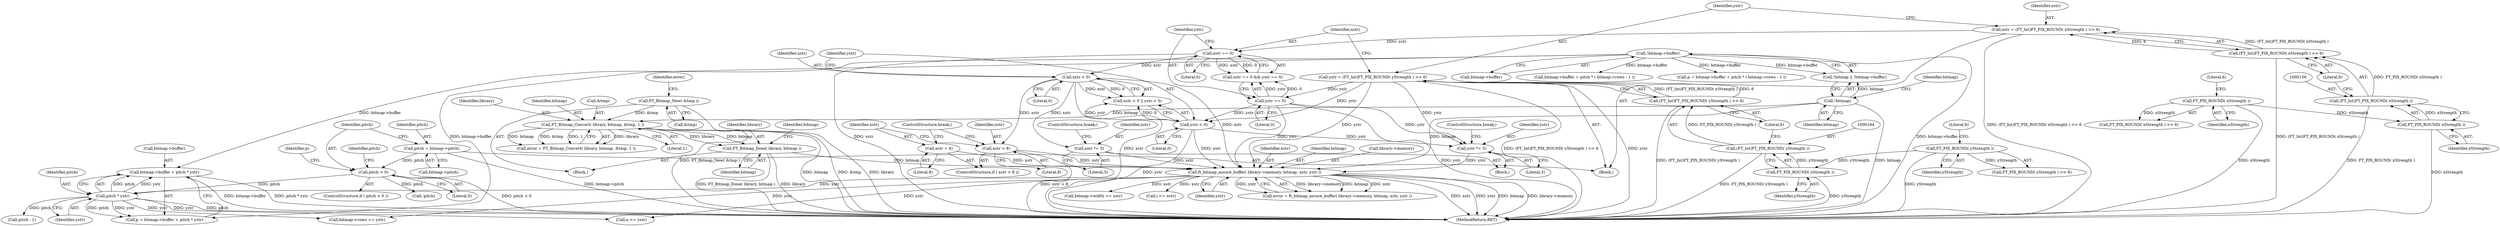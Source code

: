 digraph "0_savannah_b3500af717010137046ec4076d1e1c0641e33727_1@pointer" {
"1000268" [label="(Call,bitmap->buffer + pitch * ystr)"];
"1000128" [label="(Call,!bitmap->buffer)"];
"1000272" [label="(Call,pitch * ystr)"];
"1000263" [label="(Call,pitch > 0)"];
"1000257" [label="(Call,pitch = bitmap->pitch)"];
"1000246" [label="(Call,ft_bitmap_assure_buffer( library->memory, bitmap, xstr, ystr ))"];
"1000214" [label="(Call,FT_Bitmap_Done( library, bitmap ))"];
"1000204" [label="(Call,FT_Bitmap_Convert( library, bitmap, &tmp, 1 ))"];
"1000126" [label="(Call,!bitmap)"];
"1000199" [label="(Call,FT_Bitmap_New( &tmp ))"];
"1000181" [label="(Call,xstr < 0)"];
"1000170" [label="(Call,xstr == 0)"];
"1000152" [label="(Call,xstr = (FT_Int)FT_PIX_ROUND( xStrength ) >> 6)"];
"1000154" [label="(Call,(FT_Int)FT_PIX_ROUND( xStrength ) >> 6)"];
"1000155" [label="(Call,(FT_Int)FT_PIX_ROUND( xStrength ))"];
"1000157" [label="(Call,FT_PIX_ROUND( xStrength ))"];
"1000139" [label="(Call,FT_PIX_ROUND( xStrength ))"];
"1000224" [label="(Call,xstr > 8)"];
"1000232" [label="(Call,xstr *= 3)"];
"1000227" [label="(Call,xstr = 8)"];
"1000184" [label="(Call,ystr < 0)"];
"1000160" [label="(Call,ystr = (FT_Int)FT_PIX_ROUND( yStrength ) >> 6)"];
"1000162" [label="(Call,(FT_Int)FT_PIX_ROUND( yStrength ) >> 6)"];
"1000163" [label="(Call,(FT_Int)FT_PIX_ROUND( yStrength ))"];
"1000165" [label="(Call,FT_PIX_ROUND( yStrength ))"];
"1000145" [label="(Call,FT_PIX_ROUND( yStrength ))"];
"1000173" [label="(Call,ystr == 0)"];
"1000237" [label="(Call,ystr *= 3)"];
"1000251" [label="(Identifier,xstr)"];
"1000230" [label="(ControlStructure,break;)"];
"1000184" [label="(Call,ystr < 0)"];
"1000171" [label="(Identifier,xstr)"];
"1000127" [label="(Identifier,bitmap)"];
"1000232" [label="(Call,xstr *= 3)"];
"1000141" [label="(Literal,6)"];
"1000267" [label="(Identifier,p)"];
"1000206" [label="(Identifier,bitmap)"];
"1000186" [label="(Literal,0)"];
"1000274" [label="(Identifier,ystr)"];
"1000258" [label="(Identifier,pitch)"];
"1000125" [label="(Call,!bitmap || !bitmap->buffer)"];
"1000252" [label="(Identifier,ystr)"];
"1000199" [label="(Call,FT_Bitmap_New( &tmp ))"];
"1000202" [label="(Call,error = FT_Bitmap_Convert( library, bitmap, &tmp, 1 ))"];
"1000214" [label="(Call,FT_Bitmap_Done( library, bitmap ))"];
"1000130" [label="(Identifier,bitmap)"];
"1000486" [label="(Call,bitmap->rows += ystr)"];
"1000172" [label="(Literal,0)"];
"1000309" [label="(Call,pitch - 1)"];
"1000229" [label="(Literal,8)"];
"1000209" [label="(Literal,1)"];
"1000145" [label="(Call,FT_PIX_ROUND( yStrength ))"];
"1000167" [label="(Literal,6)"];
"1000266" [label="(Call,p = bitmap->buffer + pitch * ystr)"];
"1000215" [label="(Identifier,library)"];
"1000234" [label="(Literal,3)"];
"1000144" [label="(Call,FT_PIX_ROUND( yStrength ) >> 6)"];
"1000263" [label="(Call,pitch > 0)"];
"1000194" [label="(Block,)"];
"1000239" [label="(Literal,3)"];
"1000155" [label="(Call,(FT_Int)FT_PIX_ROUND( xStrength ))"];
"1000161" [label="(Identifier,ystr)"];
"1000126" [label="(Call,!bitmap)"];
"1000197" [label="(Block,)"];
"1000159" [label="(Literal,6)"];
"1000265" [label="(Literal,0)"];
"1000204" [label="(Call,FT_Bitmap_Convert( library, bitmap, &tmp, 1 ))"];
"1000219" [label="(Identifier,bitmap)"];
"1000162" [label="(Call,(FT_Int)FT_PIX_ROUND( yStrength ) >> 6)"];
"1000165" [label="(Call,FT_PIX_ROUND( yStrength ))"];
"1000226" [label="(Literal,8)"];
"1000154" [label="(Call,(FT_Int)FT_PIX_ROUND( xStrength ) >> 6)"];
"1000152" [label="(Call,xstr = (FT_Int)FT_PIX_ROUND( xStrength ) >> 6)"];
"1000278" [label="(Identifier,pitch)"];
"1000269" [label="(Call,bitmap->buffer)"];
"1000240" [label="(ControlStructure,break;)"];
"1000153" [label="(Identifier,xstr)"];
"1000146" [label="(Identifier,yStrength)"];
"1000160" [label="(Call,ystr = (FT_Int)FT_PIX_ROUND( yStrength ) >> 6)"];
"1000224" [label="(Call,xstr > 8)"];
"1000185" [label="(Identifier,ystr)"];
"1000112" [label="(Block,)"];
"1000181" [label="(Call,xstr < 0)"];
"1000129" [label="(Call,bitmap->buffer)"];
"1000228" [label="(Identifier,xstr)"];
"1000244" [label="(Call,error = ft_bitmap_assure_buffer( library->memory, bitmap, xstr, ystr ))"];
"1000225" [label="(Identifier,xstr)"];
"1000233" [label="(Identifier,xstr)"];
"1000183" [label="(Literal,0)"];
"1000207" [label="(Call,&tmp)"];
"1000493" [label="(MethodReturn,RET)"];
"1000283" [label="(Call,bitmap->buffer + pitch * ( bitmap->rows - 1 ))"];
"1000169" [label="(Call,xstr == 0 && ystr == 0)"];
"1000158" [label="(Identifier,xStrength)"];
"1000166" [label="(Identifier,yStrength)"];
"1000235" [label="(ControlStructure,break;)"];
"1000147" [label="(Literal,6)"];
"1000272" [label="(Call,pitch * ystr)"];
"1000268" [label="(Call,bitmap->buffer + pitch * ystr)"];
"1000238" [label="(Identifier,ystr)"];
"1000246" [label="(Call,ft_bitmap_assure_buffer( library->memory, bitmap, xstr, ystr ))"];
"1000262" [label="(ControlStructure,if ( pitch > 0 ))"];
"1000157" [label="(Call,FT_PIX_ROUND( xStrength ))"];
"1000481" [label="(Call,bitmap->width += xstr)"];
"1000139" [label="(Call,FT_PIX_ROUND( xStrength ))"];
"1000175" [label="(Literal,0)"];
"1000259" [label="(Call,bitmap->pitch)"];
"1000257" [label="(Call,pitch = bitmap->pitch)"];
"1000250" [label="(Identifier,bitmap)"];
"1000328" [label="(Call,i <= xstr)"];
"1000200" [label="(Call,&tmp)"];
"1000273" [label="(Identifier,pitch)"];
"1000279" [label="(Call,-pitch)"];
"1000237" [label="(Call,ystr *= 3)"];
"1000163" [label="(Call,(FT_Int)FT_PIX_ROUND( yStrength ))"];
"1000264" [label="(Identifier,pitch)"];
"1000281" [label="(Call,p = bitmap->buffer + pitch * ( bitmap->rows - 1 ))"];
"1000223" [label="(ControlStructure,if ( xstr > 8 ))"];
"1000138" [label="(Call,FT_PIX_ROUND( xStrength ) >> 6)"];
"1000227" [label="(Call,xstr = 8)"];
"1000180" [label="(Call,xstr < 0 || ystr < 0)"];
"1000216" [label="(Identifier,bitmap)"];
"1000140" [label="(Identifier,xStrength)"];
"1000205" [label="(Identifier,library)"];
"1000444" [label="(Call,x <= ystr)"];
"1000203" [label="(Identifier,error)"];
"1000170" [label="(Call,xstr == 0)"];
"1000174" [label="(Identifier,ystr)"];
"1000247" [label="(Call,library->memory)"];
"1000173" [label="(Call,ystr == 0)"];
"1000128" [label="(Call,!bitmap->buffer)"];
"1000182" [label="(Identifier,xstr)"];
"1000268" -> "1000266"  [label="AST: "];
"1000268" -> "1000272"  [label="CFG: "];
"1000269" -> "1000268"  [label="AST: "];
"1000272" -> "1000268"  [label="AST: "];
"1000266" -> "1000268"  [label="CFG: "];
"1000268" -> "1000493"  [label="DDG: bitmap->buffer"];
"1000268" -> "1000493"  [label="DDG: pitch * ystr"];
"1000128" -> "1000268"  [label="DDG: bitmap->buffer"];
"1000272" -> "1000268"  [label="DDG: pitch"];
"1000272" -> "1000268"  [label="DDG: ystr"];
"1000128" -> "1000125"  [label="AST: "];
"1000128" -> "1000129"  [label="CFG: "];
"1000129" -> "1000128"  [label="AST: "];
"1000125" -> "1000128"  [label="CFG: "];
"1000128" -> "1000493"  [label="DDG: bitmap->buffer"];
"1000128" -> "1000125"  [label="DDG: bitmap->buffer"];
"1000128" -> "1000266"  [label="DDG: bitmap->buffer"];
"1000128" -> "1000281"  [label="DDG: bitmap->buffer"];
"1000128" -> "1000283"  [label="DDG: bitmap->buffer"];
"1000272" -> "1000274"  [label="CFG: "];
"1000273" -> "1000272"  [label="AST: "];
"1000274" -> "1000272"  [label="AST: "];
"1000272" -> "1000493"  [label="DDG: pitch"];
"1000272" -> "1000266"  [label="DDG: pitch"];
"1000272" -> "1000266"  [label="DDG: ystr"];
"1000263" -> "1000272"  [label="DDG: pitch"];
"1000246" -> "1000272"  [label="DDG: ystr"];
"1000272" -> "1000309"  [label="DDG: pitch"];
"1000272" -> "1000444"  [label="DDG: ystr"];
"1000272" -> "1000486"  [label="DDG: ystr"];
"1000263" -> "1000262"  [label="AST: "];
"1000263" -> "1000265"  [label="CFG: "];
"1000264" -> "1000263"  [label="AST: "];
"1000265" -> "1000263"  [label="AST: "];
"1000267" -> "1000263"  [label="CFG: "];
"1000278" -> "1000263"  [label="CFG: "];
"1000263" -> "1000493"  [label="DDG: pitch > 0"];
"1000257" -> "1000263"  [label="DDG: pitch"];
"1000263" -> "1000279"  [label="DDG: pitch"];
"1000257" -> "1000112"  [label="AST: "];
"1000257" -> "1000259"  [label="CFG: "];
"1000258" -> "1000257"  [label="AST: "];
"1000259" -> "1000257"  [label="AST: "];
"1000264" -> "1000257"  [label="CFG: "];
"1000257" -> "1000493"  [label="DDG: bitmap->pitch"];
"1000246" -> "1000244"  [label="AST: "];
"1000246" -> "1000252"  [label="CFG: "];
"1000247" -> "1000246"  [label="AST: "];
"1000250" -> "1000246"  [label="AST: "];
"1000251" -> "1000246"  [label="AST: "];
"1000252" -> "1000246"  [label="AST: "];
"1000244" -> "1000246"  [label="CFG: "];
"1000246" -> "1000493"  [label="DDG: xstr"];
"1000246" -> "1000493"  [label="DDG: ystr"];
"1000246" -> "1000493"  [label="DDG: bitmap"];
"1000246" -> "1000493"  [label="DDG: library->memory"];
"1000246" -> "1000244"  [label="DDG: library->memory"];
"1000246" -> "1000244"  [label="DDG: bitmap"];
"1000246" -> "1000244"  [label="DDG: xstr"];
"1000246" -> "1000244"  [label="DDG: ystr"];
"1000214" -> "1000246"  [label="DDG: bitmap"];
"1000126" -> "1000246"  [label="DDG: bitmap"];
"1000181" -> "1000246"  [label="DDG: xstr"];
"1000224" -> "1000246"  [label="DDG: xstr"];
"1000232" -> "1000246"  [label="DDG: xstr"];
"1000227" -> "1000246"  [label="DDG: xstr"];
"1000184" -> "1000246"  [label="DDG: ystr"];
"1000237" -> "1000246"  [label="DDG: ystr"];
"1000160" -> "1000246"  [label="DDG: ystr"];
"1000173" -> "1000246"  [label="DDG: ystr"];
"1000246" -> "1000328"  [label="DDG: xstr"];
"1000246" -> "1000444"  [label="DDG: ystr"];
"1000246" -> "1000481"  [label="DDG: xstr"];
"1000246" -> "1000486"  [label="DDG: ystr"];
"1000214" -> "1000197"  [label="AST: "];
"1000214" -> "1000216"  [label="CFG: "];
"1000215" -> "1000214"  [label="AST: "];
"1000216" -> "1000214"  [label="AST: "];
"1000219" -> "1000214"  [label="CFG: "];
"1000214" -> "1000493"  [label="DDG: FT_Bitmap_Done( library, bitmap )"];
"1000214" -> "1000493"  [label="DDG: library"];
"1000204" -> "1000214"  [label="DDG: library"];
"1000204" -> "1000214"  [label="DDG: bitmap"];
"1000204" -> "1000202"  [label="AST: "];
"1000204" -> "1000209"  [label="CFG: "];
"1000205" -> "1000204"  [label="AST: "];
"1000206" -> "1000204"  [label="AST: "];
"1000207" -> "1000204"  [label="AST: "];
"1000209" -> "1000204"  [label="AST: "];
"1000202" -> "1000204"  [label="CFG: "];
"1000204" -> "1000493"  [label="DDG: bitmap"];
"1000204" -> "1000493"  [label="DDG: &tmp"];
"1000204" -> "1000493"  [label="DDG: library"];
"1000204" -> "1000202"  [label="DDG: library"];
"1000204" -> "1000202"  [label="DDG: bitmap"];
"1000204" -> "1000202"  [label="DDG: &tmp"];
"1000204" -> "1000202"  [label="DDG: 1"];
"1000126" -> "1000204"  [label="DDG: bitmap"];
"1000199" -> "1000204"  [label="DDG: &tmp"];
"1000126" -> "1000125"  [label="AST: "];
"1000126" -> "1000127"  [label="CFG: "];
"1000127" -> "1000126"  [label="AST: "];
"1000130" -> "1000126"  [label="CFG: "];
"1000125" -> "1000126"  [label="CFG: "];
"1000126" -> "1000493"  [label="DDG: bitmap"];
"1000126" -> "1000125"  [label="DDG: bitmap"];
"1000199" -> "1000197"  [label="AST: "];
"1000199" -> "1000200"  [label="CFG: "];
"1000200" -> "1000199"  [label="AST: "];
"1000203" -> "1000199"  [label="CFG: "];
"1000199" -> "1000493"  [label="DDG: FT_Bitmap_New( &tmp )"];
"1000181" -> "1000180"  [label="AST: "];
"1000181" -> "1000183"  [label="CFG: "];
"1000182" -> "1000181"  [label="AST: "];
"1000183" -> "1000181"  [label="AST: "];
"1000185" -> "1000181"  [label="CFG: "];
"1000180" -> "1000181"  [label="CFG: "];
"1000181" -> "1000493"  [label="DDG: xstr"];
"1000181" -> "1000180"  [label="DDG: xstr"];
"1000181" -> "1000180"  [label="DDG: 0"];
"1000170" -> "1000181"  [label="DDG: xstr"];
"1000181" -> "1000224"  [label="DDG: xstr"];
"1000181" -> "1000232"  [label="DDG: xstr"];
"1000170" -> "1000169"  [label="AST: "];
"1000170" -> "1000172"  [label="CFG: "];
"1000171" -> "1000170"  [label="AST: "];
"1000172" -> "1000170"  [label="AST: "];
"1000174" -> "1000170"  [label="CFG: "];
"1000169" -> "1000170"  [label="CFG: "];
"1000170" -> "1000493"  [label="DDG: xstr"];
"1000170" -> "1000169"  [label="DDG: xstr"];
"1000170" -> "1000169"  [label="DDG: 0"];
"1000152" -> "1000170"  [label="DDG: xstr"];
"1000152" -> "1000112"  [label="AST: "];
"1000152" -> "1000154"  [label="CFG: "];
"1000153" -> "1000152"  [label="AST: "];
"1000154" -> "1000152"  [label="AST: "];
"1000161" -> "1000152"  [label="CFG: "];
"1000152" -> "1000493"  [label="DDG: (FT_Int)FT_PIX_ROUND( xStrength ) >> 6"];
"1000154" -> "1000152"  [label="DDG: (FT_Int)FT_PIX_ROUND( xStrength )"];
"1000154" -> "1000152"  [label="DDG: 6"];
"1000154" -> "1000159"  [label="CFG: "];
"1000155" -> "1000154"  [label="AST: "];
"1000159" -> "1000154"  [label="AST: "];
"1000154" -> "1000493"  [label="DDG: (FT_Int)FT_PIX_ROUND( xStrength )"];
"1000155" -> "1000154"  [label="DDG: FT_PIX_ROUND( xStrength )"];
"1000155" -> "1000157"  [label="CFG: "];
"1000156" -> "1000155"  [label="AST: "];
"1000157" -> "1000155"  [label="AST: "];
"1000159" -> "1000155"  [label="CFG: "];
"1000155" -> "1000493"  [label="DDG: FT_PIX_ROUND( xStrength )"];
"1000157" -> "1000155"  [label="DDG: xStrength"];
"1000157" -> "1000158"  [label="CFG: "];
"1000158" -> "1000157"  [label="AST: "];
"1000157" -> "1000493"  [label="DDG: xStrength"];
"1000139" -> "1000157"  [label="DDG: xStrength"];
"1000139" -> "1000138"  [label="AST: "];
"1000139" -> "1000140"  [label="CFG: "];
"1000140" -> "1000139"  [label="AST: "];
"1000141" -> "1000139"  [label="CFG: "];
"1000139" -> "1000493"  [label="DDG: xStrength"];
"1000139" -> "1000138"  [label="DDG: xStrength"];
"1000224" -> "1000223"  [label="AST: "];
"1000224" -> "1000226"  [label="CFG: "];
"1000225" -> "1000224"  [label="AST: "];
"1000226" -> "1000224"  [label="AST: "];
"1000228" -> "1000224"  [label="CFG: "];
"1000230" -> "1000224"  [label="CFG: "];
"1000224" -> "1000493"  [label="DDG: xstr > 8"];
"1000232" -> "1000194"  [label="AST: "];
"1000232" -> "1000234"  [label="CFG: "];
"1000233" -> "1000232"  [label="AST: "];
"1000234" -> "1000232"  [label="AST: "];
"1000235" -> "1000232"  [label="CFG: "];
"1000227" -> "1000223"  [label="AST: "];
"1000227" -> "1000229"  [label="CFG: "];
"1000228" -> "1000227"  [label="AST: "];
"1000229" -> "1000227"  [label="AST: "];
"1000230" -> "1000227"  [label="CFG: "];
"1000184" -> "1000180"  [label="AST: "];
"1000184" -> "1000186"  [label="CFG: "];
"1000185" -> "1000184"  [label="AST: "];
"1000186" -> "1000184"  [label="AST: "];
"1000180" -> "1000184"  [label="CFG: "];
"1000184" -> "1000493"  [label="DDG: ystr"];
"1000184" -> "1000180"  [label="DDG: ystr"];
"1000184" -> "1000180"  [label="DDG: 0"];
"1000160" -> "1000184"  [label="DDG: ystr"];
"1000173" -> "1000184"  [label="DDG: ystr"];
"1000184" -> "1000237"  [label="DDG: ystr"];
"1000160" -> "1000112"  [label="AST: "];
"1000160" -> "1000162"  [label="CFG: "];
"1000161" -> "1000160"  [label="AST: "];
"1000162" -> "1000160"  [label="AST: "];
"1000171" -> "1000160"  [label="CFG: "];
"1000160" -> "1000493"  [label="DDG: (FT_Int)FT_PIX_ROUND( yStrength ) >> 6"];
"1000160" -> "1000493"  [label="DDG: ystr"];
"1000162" -> "1000160"  [label="DDG: (FT_Int)FT_PIX_ROUND( yStrength )"];
"1000162" -> "1000160"  [label="DDG: 6"];
"1000160" -> "1000173"  [label="DDG: ystr"];
"1000160" -> "1000237"  [label="DDG: ystr"];
"1000162" -> "1000167"  [label="CFG: "];
"1000163" -> "1000162"  [label="AST: "];
"1000167" -> "1000162"  [label="AST: "];
"1000162" -> "1000493"  [label="DDG: (FT_Int)FT_PIX_ROUND( yStrength )"];
"1000163" -> "1000162"  [label="DDG: FT_PIX_ROUND( yStrength )"];
"1000163" -> "1000165"  [label="CFG: "];
"1000164" -> "1000163"  [label="AST: "];
"1000165" -> "1000163"  [label="AST: "];
"1000167" -> "1000163"  [label="CFG: "];
"1000163" -> "1000493"  [label="DDG: FT_PIX_ROUND( yStrength )"];
"1000165" -> "1000163"  [label="DDG: yStrength"];
"1000165" -> "1000166"  [label="CFG: "];
"1000166" -> "1000165"  [label="AST: "];
"1000165" -> "1000493"  [label="DDG: yStrength"];
"1000145" -> "1000165"  [label="DDG: yStrength"];
"1000145" -> "1000144"  [label="AST: "];
"1000145" -> "1000146"  [label="CFG: "];
"1000146" -> "1000145"  [label="AST: "];
"1000147" -> "1000145"  [label="CFG: "];
"1000145" -> "1000493"  [label="DDG: yStrength"];
"1000145" -> "1000144"  [label="DDG: yStrength"];
"1000173" -> "1000169"  [label="AST: "];
"1000173" -> "1000175"  [label="CFG: "];
"1000174" -> "1000173"  [label="AST: "];
"1000175" -> "1000173"  [label="AST: "];
"1000169" -> "1000173"  [label="CFG: "];
"1000173" -> "1000493"  [label="DDG: ystr"];
"1000173" -> "1000169"  [label="DDG: ystr"];
"1000173" -> "1000169"  [label="DDG: 0"];
"1000173" -> "1000237"  [label="DDG: ystr"];
"1000237" -> "1000194"  [label="AST: "];
"1000237" -> "1000239"  [label="CFG: "];
"1000238" -> "1000237"  [label="AST: "];
"1000239" -> "1000237"  [label="AST: "];
"1000240" -> "1000237"  [label="CFG: "];
}
